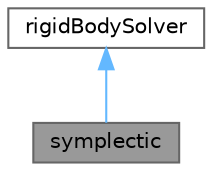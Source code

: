 digraph "symplectic"
{
 // LATEX_PDF_SIZE
  bgcolor="transparent";
  edge [fontname=Helvetica,fontsize=10,labelfontname=Helvetica,labelfontsize=10];
  node [fontname=Helvetica,fontsize=10,shape=box,height=0.2,width=0.4];
  Node1 [id="Node000001",label="symplectic",height=0.2,width=0.4,color="gray40", fillcolor="grey60", style="filled", fontcolor="black",tooltip="Symplectic 2nd-order explicit time-integrator for rigid-body motion."];
  Node2 -> Node1 [id="edge1_Node000001_Node000002",dir="back",color="steelblue1",style="solid",tooltip=" "];
  Node2 [id="Node000002",label="rigidBodySolver",height=0.2,width=0.4,color="gray40", fillcolor="white", style="filled",URL="$classFoam_1_1RBD_1_1rigidBodySolver.html",tooltip=" "];
}
